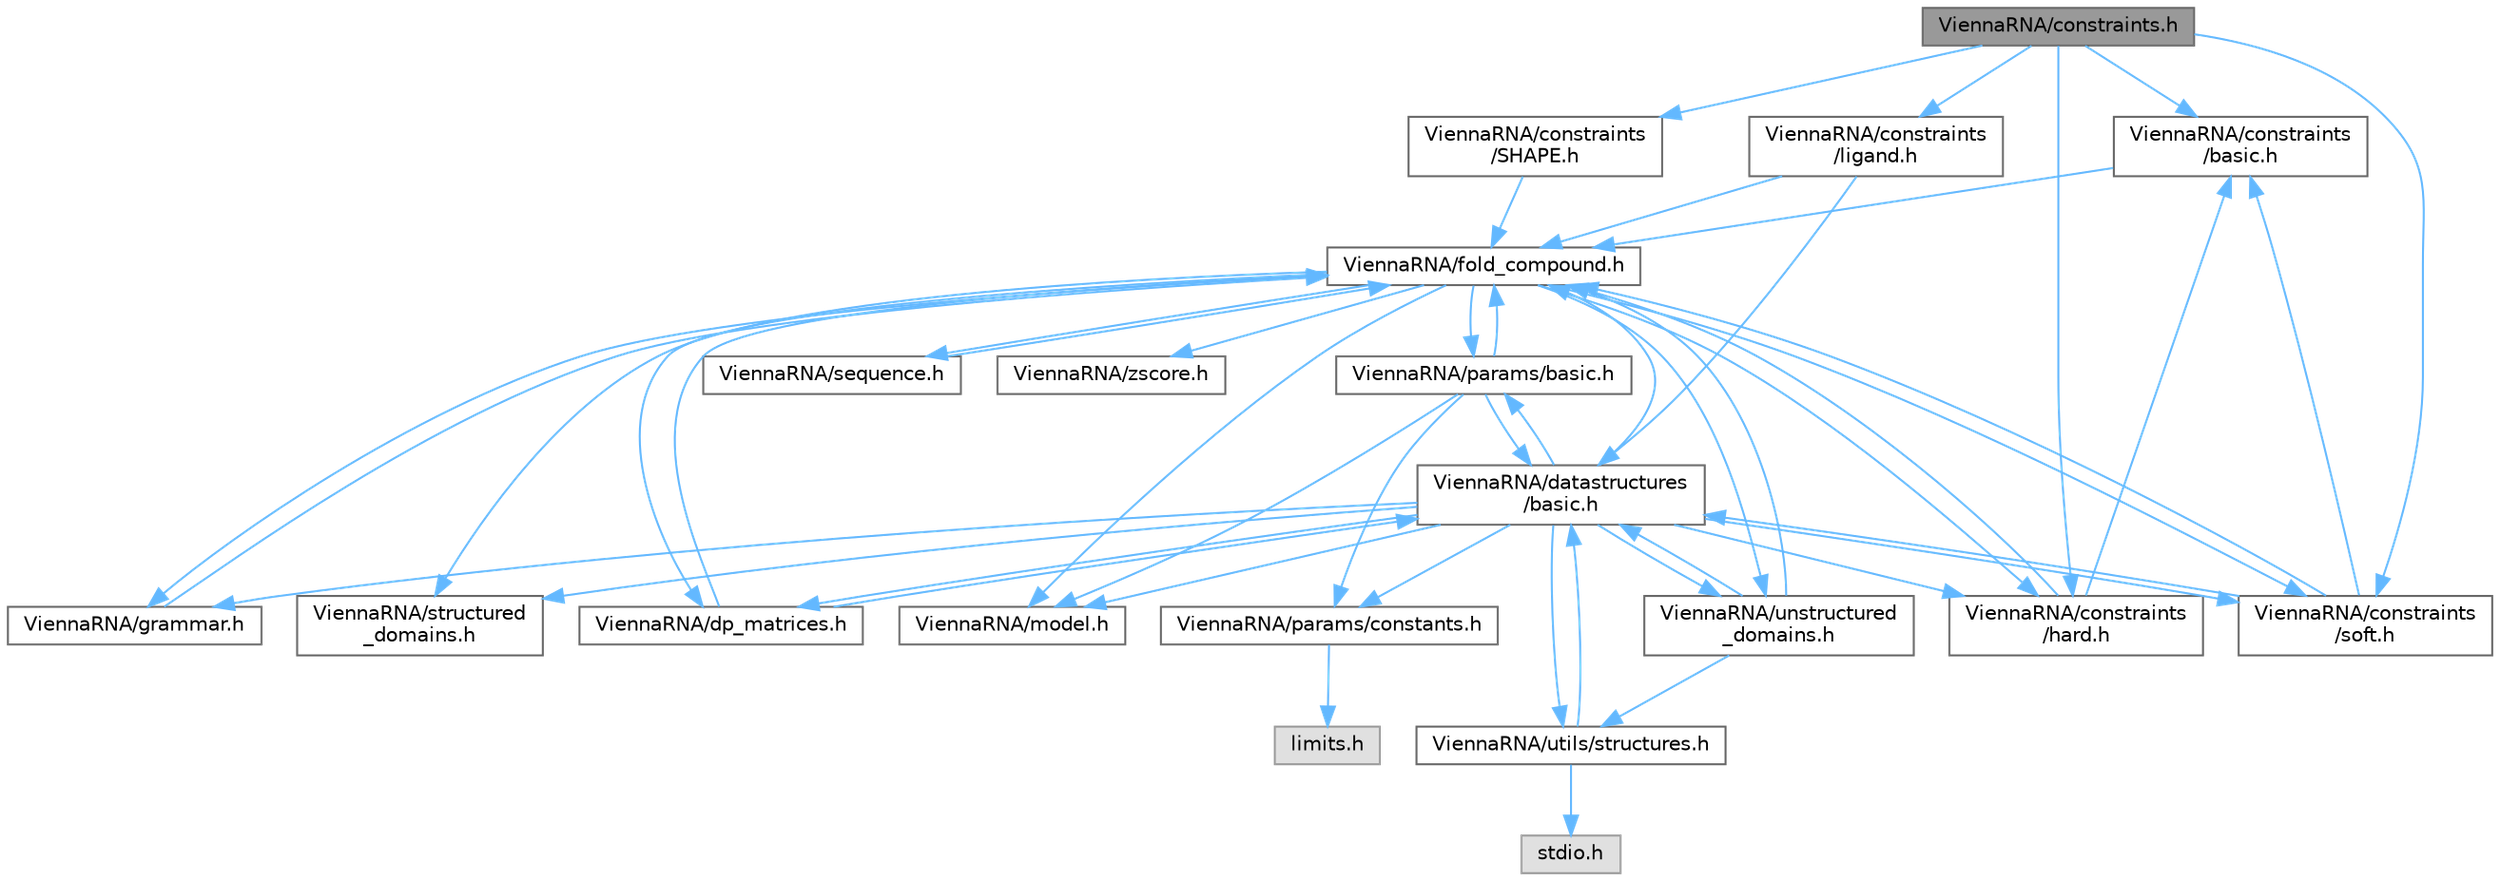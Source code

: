 digraph "ViennaRNA/constraints.h"
{
 // INTERACTIVE_SVG=YES
 // LATEX_PDF_SIZE
  bgcolor="transparent";
  edge [fontname=Helvetica,fontsize=10,labelfontname=Helvetica,labelfontsize=10];
  node [fontname=Helvetica,fontsize=10,shape=box,height=0.2,width=0.4];
  Node1 [label="ViennaRNA/constraints.h",height=0.2,width=0.4,color="gray40", fillcolor="grey60", style="filled", fontcolor="black",tooltip="Use ViennaRNA/constraints/basic.h instead."];
  Node1 -> Node2 [color="steelblue1",style="solid"];
  Node2 [label="ViennaRNA/constraints\l/basic.h",height=0.2,width=0.4,color="grey40", fillcolor="white", style="filled",URL="$constraints_2basic_8h.html",tooltip="Functions and data structures for constraining secondary structure predictions and evaluation."];
  Node2 -> Node3 [color="steelblue1",style="solid"];
  Node3 [label="ViennaRNA/fold_compound.h",height=0.2,width=0.4,color="grey40", fillcolor="white", style="filled",URL="$fold__compound_8h.html",tooltip="The Basic Fold Compound API."];
  Node3 -> Node4 [color="steelblue1",style="solid"];
  Node4 [label="ViennaRNA/model.h",height=0.2,width=0.4,color="grey40", fillcolor="white", style="filled",URL="$model_8h.html",tooltip="The model details data structure and its corresponding modifiers."];
  Node3 -> Node5 [color="steelblue1",style="solid"];
  Node5 [label="ViennaRNA/params/basic.h",height=0.2,width=0.4,color="grey40", fillcolor="white", style="filled",URL="$params_2basic_8h.html",tooltip="Functions to deal with sets of energy parameters."];
  Node5 -> Node6 [color="steelblue1",style="solid"];
  Node6 [label="ViennaRNA/params/constants.h",height=0.2,width=0.4,color="grey40", fillcolor="white", style="filled",URL="$constants_8h.html",tooltip="Energy parameter constants."];
  Node6 -> Node7 [color="steelblue1",style="solid"];
  Node7 [label="limits.h",height=0.2,width=0.4,color="grey60", fillcolor="#E0E0E0", style="filled",tooltip=" "];
  Node5 -> Node8 [color="steelblue1",style="solid"];
  Node8 [label="ViennaRNA/datastructures\l/basic.h",height=0.2,width=0.4,color="grey40", fillcolor="white", style="filled",URL="$datastructures_2basic_8h.html",tooltip="Various data structures and pre-processor macros."];
  Node8 -> Node6 [color="steelblue1",style="solid"];
  Node8 -> Node3 [color="steelblue1",style="solid"];
  Node8 -> Node4 [color="steelblue1",style="solid"];
  Node8 -> Node5 [color="steelblue1",style="solid"];
  Node8 -> Node9 [color="steelblue1",style="solid"];
  Node9 [label="ViennaRNA/dp_matrices.h",height=0.2,width=0.4,color="grey40", fillcolor="white", style="filled",URL="$dp__matrices_8h.html",tooltip="Functions to deal with standard dynamic programming (DP) matrices."];
  Node9 -> Node8 [color="steelblue1",style="solid"];
  Node9 -> Node3 [color="steelblue1",style="solid"];
  Node8 -> Node10 [color="steelblue1",style="solid"];
  Node10 [label="ViennaRNA/constraints\l/hard.h",height=0.2,width=0.4,color="grey40", fillcolor="white", style="filled",URL="$hard_8h.html",tooltip="Functions and data structures for handling of secondary structure hard constraints."];
  Node10 -> Node3 [color="steelblue1",style="solid"];
  Node10 -> Node2 [color="steelblue1",style="solid"];
  Node8 -> Node11 [color="steelblue1",style="solid"];
  Node11 [label="ViennaRNA/constraints\l/soft.h",height=0.2,width=0.4,color="grey40", fillcolor="white", style="filled",URL="$soft_8h.html",tooltip="Functions and data structures for secondary structure soft constraints."];
  Node11 -> Node8 [color="steelblue1",style="solid"];
  Node11 -> Node3 [color="steelblue1",style="solid"];
  Node11 -> Node2 [color="steelblue1",style="solid"];
  Node8 -> Node12 [color="steelblue1",style="solid"];
  Node12 [label="ViennaRNA/grammar.h",height=0.2,width=0.4,color="grey40", fillcolor="white", style="filled",URL="$grammar_8h.html",tooltip="Implementations for the RNA folding grammar."];
  Node12 -> Node3 [color="steelblue1",style="solid"];
  Node8 -> Node13 [color="steelblue1",style="solid"];
  Node13 [label="ViennaRNA/structured\l_domains.h",height=0.2,width=0.4,color="grey40", fillcolor="white", style="filled",URL="$structured__domains_8h.html",tooltip="This module provides interfaces that deal with additional structured domains in the folding grammar."];
  Node8 -> Node14 [color="steelblue1",style="solid"];
  Node14 [label="ViennaRNA/unstructured\l_domains.h",height=0.2,width=0.4,color="grey40", fillcolor="white", style="filled",URL="$unstructured__domains_8h.html",tooltip="Functions to modify unstructured domains, e.g. to incorporate ligands binding to unpaired stretches."];
  Node14 -> Node8 [color="steelblue1",style="solid"];
  Node14 -> Node3 [color="steelblue1",style="solid"];
  Node14 -> Node15 [color="steelblue1",style="solid"];
  Node15 [label="ViennaRNA/utils/structures.h",height=0.2,width=0.4,color="grey40", fillcolor="white", style="filled",URL="$utils_2structures_8h.html",tooltip="Various utility- and helper-functions for secondary structure parsing, converting,..."];
  Node15 -> Node16 [color="steelblue1",style="solid"];
  Node16 [label="stdio.h",height=0.2,width=0.4,color="grey60", fillcolor="#E0E0E0", style="filled",tooltip=" "];
  Node15 -> Node8 [color="steelblue1",style="solid"];
  Node8 -> Node15 [color="steelblue1",style="solid"];
  Node5 -> Node3 [color="steelblue1",style="solid"];
  Node5 -> Node4 [color="steelblue1",style="solid"];
  Node3 -> Node17 [color="steelblue1",style="solid"];
  Node17 [label="ViennaRNA/sequence.h",height=0.2,width=0.4,color="grey40", fillcolor="white", style="filled",URL="$sequence_8h.html",tooltip="Functions and data structures related to sequence representations ,."];
  Node17 -> Node3 [color="steelblue1",style="solid"];
  Node3 -> Node9 [color="steelblue1",style="solid"];
  Node3 -> Node10 [color="steelblue1",style="solid"];
  Node3 -> Node11 [color="steelblue1",style="solid"];
  Node3 -> Node12 [color="steelblue1",style="solid"];
  Node3 -> Node13 [color="steelblue1",style="solid"];
  Node3 -> Node14 [color="steelblue1",style="solid"];
  Node3 -> Node18 [color="steelblue1",style="solid"];
  Node18 [label="ViennaRNA/zscore.h",height=0.2,width=0.4,color="grey40", fillcolor="white", style="filled",URL="$zscore_8h_source.html",tooltip=" "];
  Node1 -> Node10 [color="steelblue1",style="solid"];
  Node1 -> Node11 [color="steelblue1",style="solid"];
  Node1 -> Node19 [color="steelblue1",style="solid"];
  Node19 [label="ViennaRNA/constraints\l/SHAPE.h",height=0.2,width=0.4,color="grey40", fillcolor="white", style="filled",URL="$SHAPE_8h.html",tooltip="This module provides function to incorporate SHAPE reactivity data into the folding recursions by mea..."];
  Node19 -> Node3 [color="steelblue1",style="solid"];
  Node1 -> Node20 [color="steelblue1",style="solid"];
  Node20 [label="ViennaRNA/constraints\l/ligand.h",height=0.2,width=0.4,color="grey40", fillcolor="white", style="filled",URL="$ligand_8h.html",tooltip="Functions for incorporation of ligands binding to hairpin and interior loop motifs using the soft con..."];
  Node20 -> Node8 [color="steelblue1",style="solid"];
  Node20 -> Node3 [color="steelblue1",style="solid"];
}
